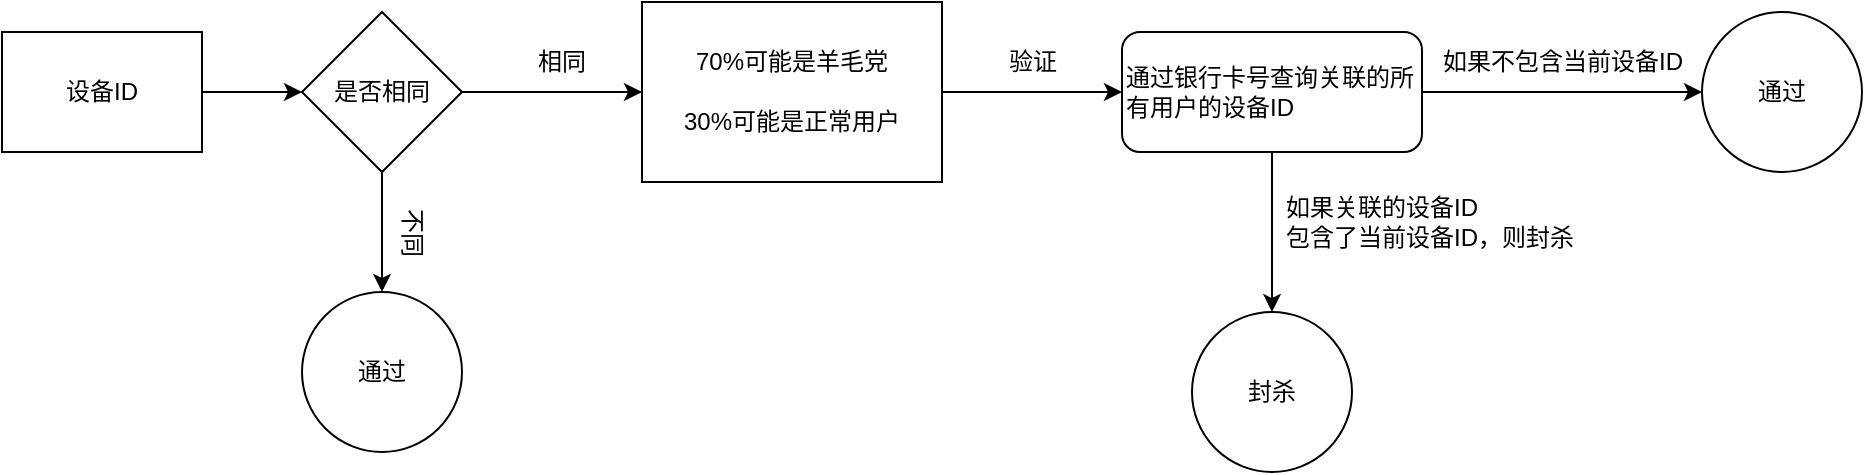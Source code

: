 <mxfile version="20.2.1" type="github">
  <diagram id="NLvrFV6_kffyQbqUZYvG" name="Page-1">
    <mxGraphModel dx="1886" dy="818" grid="1" gridSize="10" guides="1" tooltips="1" connect="1" arrows="1" fold="1" page="1" pageScale="1" pageWidth="1200" pageHeight="1600" math="0" shadow="0">
      <root>
        <mxCell id="0" />
        <mxCell id="1" parent="0" />
        <mxCell id="8Xdzw4GlF9MKS7SkcACQ-4" value="" style="edgeStyle=orthogonalEdgeStyle;rounded=0;orthogonalLoop=1;jettySize=auto;html=1;" edge="1" parent="1" source="8Xdzw4GlF9MKS7SkcACQ-1" target="8Xdzw4GlF9MKS7SkcACQ-3">
          <mxGeometry relative="1" as="geometry" />
        </mxCell>
        <mxCell id="8Xdzw4GlF9MKS7SkcACQ-1" value="设备ID" style="rounded=0;whiteSpace=wrap;html=1;" vertex="1" parent="1">
          <mxGeometry x="110" y="230" width="100" height="60" as="geometry" />
        </mxCell>
        <mxCell id="8Xdzw4GlF9MKS7SkcACQ-9" style="edgeStyle=orthogonalEdgeStyle;rounded=0;orthogonalLoop=1;jettySize=auto;html=1;entryX=0.5;entryY=0;entryDx=0;entryDy=0;" edge="1" parent="1" source="8Xdzw4GlF9MKS7SkcACQ-3" target="8Xdzw4GlF9MKS7SkcACQ-8">
          <mxGeometry relative="1" as="geometry">
            <mxPoint x="300" y="380" as="targetPoint" />
          </mxGeometry>
        </mxCell>
        <mxCell id="8Xdzw4GlF9MKS7SkcACQ-32" style="edgeStyle=orthogonalEdgeStyle;rounded=0;orthogonalLoop=1;jettySize=auto;html=1;entryX=0;entryY=0.5;entryDx=0;entryDy=0;" edge="1" parent="1" source="8Xdzw4GlF9MKS7SkcACQ-3" target="8Xdzw4GlF9MKS7SkcACQ-18">
          <mxGeometry relative="1" as="geometry" />
        </mxCell>
        <mxCell id="8Xdzw4GlF9MKS7SkcACQ-3" value="是否相同" style="rhombus;whiteSpace=wrap;html=1;rounded=0;" vertex="1" parent="1">
          <mxGeometry x="260" y="220" width="80" height="80" as="geometry" />
        </mxCell>
        <mxCell id="8Xdzw4GlF9MKS7SkcACQ-7" value="不同" style="text;html=1;align=center;verticalAlign=middle;resizable=0;points=[];autosize=1;strokeColor=none;fillColor=none;rotation=90;" vertex="1" parent="1">
          <mxGeometry x="290" y="315" width="50" height="30" as="geometry" />
        </mxCell>
        <mxCell id="8Xdzw4GlF9MKS7SkcACQ-8" value="通过" style="ellipse;whiteSpace=wrap;html=1;aspect=fixed;" vertex="1" parent="1">
          <mxGeometry x="260" y="360" width="80" height="80" as="geometry" />
        </mxCell>
        <mxCell id="8Xdzw4GlF9MKS7SkcACQ-10" value="相同" style="text;html=1;strokeColor=none;fillColor=none;align=center;verticalAlign=middle;whiteSpace=wrap;rounded=0;" vertex="1" parent="1">
          <mxGeometry x="360" y="230" width="60" height="30" as="geometry" />
        </mxCell>
        <mxCell id="8Xdzw4GlF9MKS7SkcACQ-28" style="edgeStyle=orthogonalEdgeStyle;rounded=0;orthogonalLoop=1;jettySize=auto;html=1;entryX=0.5;entryY=0;entryDx=0;entryDy=0;" edge="1" parent="1" source="8Xdzw4GlF9MKS7SkcACQ-13" target="8Xdzw4GlF9MKS7SkcACQ-24">
          <mxGeometry relative="1" as="geometry" />
        </mxCell>
        <mxCell id="8Xdzw4GlF9MKS7SkcACQ-30" style="edgeStyle=orthogonalEdgeStyle;rounded=0;orthogonalLoop=1;jettySize=auto;html=1;entryX=0;entryY=0.5;entryDx=0;entryDy=0;" edge="1" parent="1" source="8Xdzw4GlF9MKS7SkcACQ-13" target="8Xdzw4GlF9MKS7SkcACQ-29">
          <mxGeometry relative="1" as="geometry" />
        </mxCell>
        <mxCell id="8Xdzw4GlF9MKS7SkcACQ-13" value="通过银行卡号查询关联的所有用户的设备ID" style="rounded=1;whiteSpace=wrap;html=1;align=left;" vertex="1" parent="1">
          <mxGeometry x="670" y="230" width="150" height="60" as="geometry" />
        </mxCell>
        <mxCell id="8Xdzw4GlF9MKS7SkcACQ-21" style="edgeStyle=orthogonalEdgeStyle;rounded=0;orthogonalLoop=1;jettySize=auto;html=1;entryX=0;entryY=0.5;entryDx=0;entryDy=0;" edge="1" parent="1" source="8Xdzw4GlF9MKS7SkcACQ-18" target="8Xdzw4GlF9MKS7SkcACQ-13">
          <mxGeometry relative="1" as="geometry" />
        </mxCell>
        <mxCell id="8Xdzw4GlF9MKS7SkcACQ-18" value="" style="rounded=0;whiteSpace=wrap;html=1;" vertex="1" parent="1">
          <mxGeometry x="430" y="215" width="150" height="90" as="geometry" />
        </mxCell>
        <mxCell id="8Xdzw4GlF9MKS7SkcACQ-19" value="70%可能是羊毛党" style="text;html=1;strokeColor=none;fillColor=none;align=center;verticalAlign=middle;whiteSpace=wrap;rounded=0;" vertex="1" parent="1">
          <mxGeometry x="445" y="230" width="120" height="30" as="geometry" />
        </mxCell>
        <mxCell id="8Xdzw4GlF9MKS7SkcACQ-20" value="30%可能是正常用户" style="text;html=1;strokeColor=none;fillColor=none;align=center;verticalAlign=middle;whiteSpace=wrap;rounded=0;" vertex="1" parent="1">
          <mxGeometry x="445" y="260" width="120" height="30" as="geometry" />
        </mxCell>
        <mxCell id="8Xdzw4GlF9MKS7SkcACQ-22" value="验证" style="text;html=1;align=center;verticalAlign=middle;resizable=0;points=[];autosize=1;strokeColor=none;fillColor=none;" vertex="1" parent="1">
          <mxGeometry x="600" y="230" width="50" height="30" as="geometry" />
        </mxCell>
        <mxCell id="8Xdzw4GlF9MKS7SkcACQ-24" value="封杀" style="ellipse;whiteSpace=wrap;html=1;aspect=fixed;" vertex="1" parent="1">
          <mxGeometry x="705" y="370" width="80" height="80" as="geometry" />
        </mxCell>
        <mxCell id="8Xdzw4GlF9MKS7SkcACQ-26" value="&lt;span style=&quot;&quot;&gt;如果关联的设备ID&lt;br&gt;包含了当前设备ID，则封杀&lt;/span&gt;" style="text;html=1;align=left;verticalAlign=middle;resizable=0;points=[];autosize=1;strokeColor=none;fillColor=none;" vertex="1" parent="1">
          <mxGeometry x="750" y="305" width="170" height="40" as="geometry" />
        </mxCell>
        <mxCell id="8Xdzw4GlF9MKS7SkcACQ-29" value="通过" style="ellipse;whiteSpace=wrap;html=1;aspect=fixed;" vertex="1" parent="1">
          <mxGeometry x="960" y="220" width="80" height="80" as="geometry" />
        </mxCell>
        <mxCell id="8Xdzw4GlF9MKS7SkcACQ-31" value="如果不包含当前设备ID" style="text;html=1;align=center;verticalAlign=middle;resizable=0;points=[];autosize=1;strokeColor=none;fillColor=none;" vertex="1" parent="1">
          <mxGeometry x="820" y="230" width="140" height="30" as="geometry" />
        </mxCell>
      </root>
    </mxGraphModel>
  </diagram>
</mxfile>
